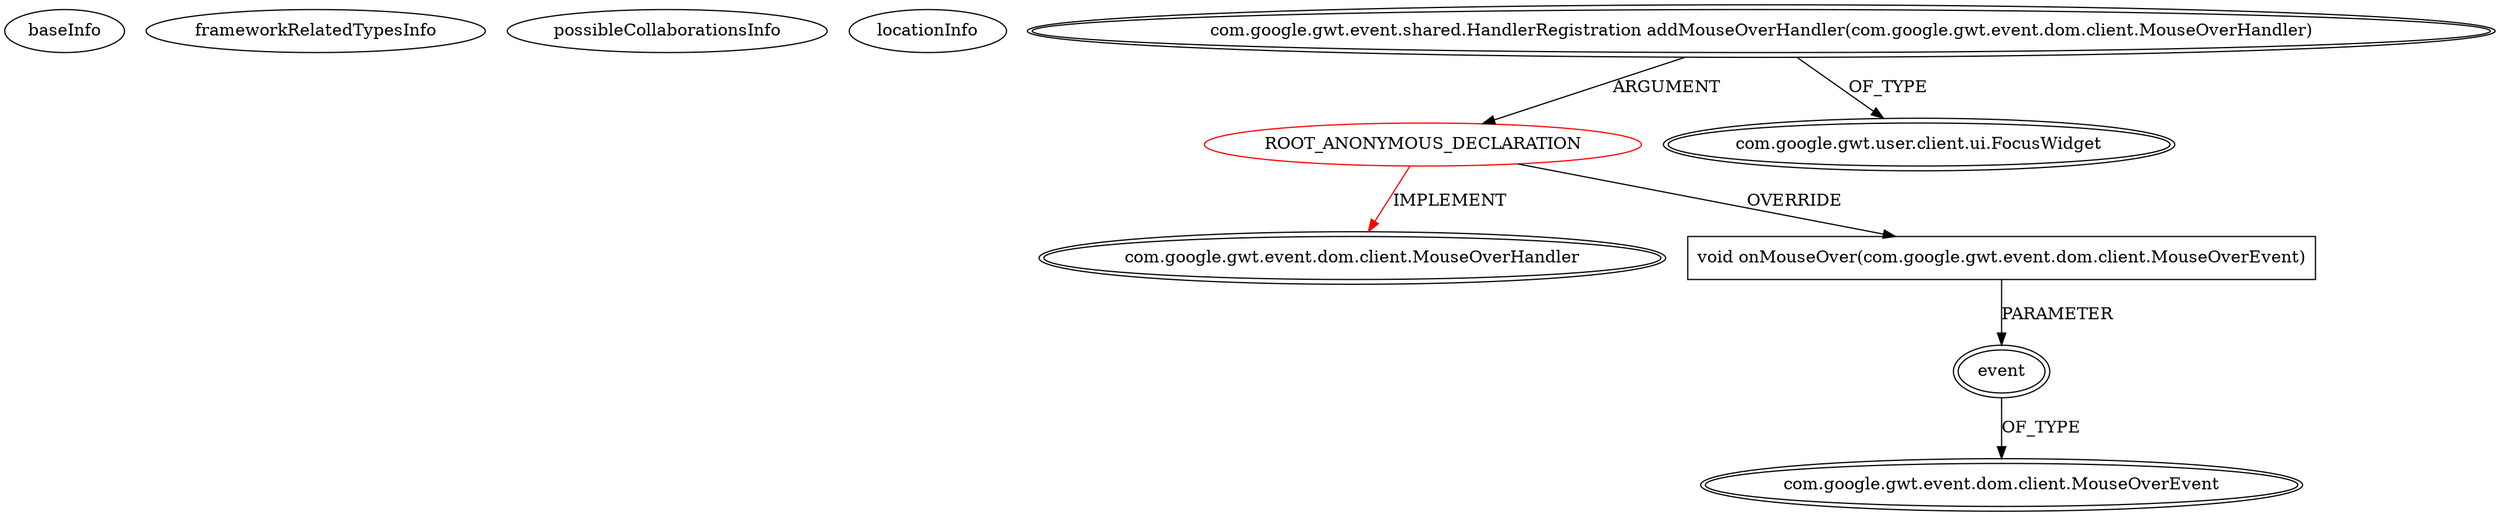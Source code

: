 digraph {
baseInfo[graphId=3589,category="extension_graph",isAnonymous=true,possibleRelation=false]
frameworkRelatedTypesInfo[0="com.google.gwt.event.dom.client.MouseOverHandler"]
possibleCollaborationsInfo[]
locationInfo[projectName="lambourg-WebGallery",filePath="/lambourg-WebGallery/WebGallery-master/client/src/com/lambourg/webgallery/client/widgets/TitleBarIcon.java",contextSignature="void TitleBarIcon(com.google.gwt.resources.client.ImageResource,com.google.gwt.resources.client.ImageResource)",graphId="3589"]
0[label="ROOT_ANONYMOUS_DECLARATION",vertexType="ROOT_ANONYMOUS_DECLARATION",isFrameworkType=false,color=red]
1[label="com.google.gwt.event.dom.client.MouseOverHandler",vertexType="FRAMEWORK_INTERFACE_TYPE",isFrameworkType=true,peripheries=2]
2[label="com.google.gwt.event.shared.HandlerRegistration addMouseOverHandler(com.google.gwt.event.dom.client.MouseOverHandler)",vertexType="OUTSIDE_CALL",isFrameworkType=true,peripheries=2]
3[label="com.google.gwt.user.client.ui.FocusWidget",vertexType="FRAMEWORK_CLASS_TYPE",isFrameworkType=true,peripheries=2]
4[label="void onMouseOver(com.google.gwt.event.dom.client.MouseOverEvent)",vertexType="OVERRIDING_METHOD_DECLARATION",isFrameworkType=false,shape=box]
5[label="event",vertexType="PARAMETER_DECLARATION",isFrameworkType=true,peripheries=2]
6[label="com.google.gwt.event.dom.client.MouseOverEvent",vertexType="FRAMEWORK_CLASS_TYPE",isFrameworkType=true,peripheries=2]
0->1[label="IMPLEMENT",color=red]
2->0[label="ARGUMENT"]
2->3[label="OF_TYPE"]
0->4[label="OVERRIDE"]
5->6[label="OF_TYPE"]
4->5[label="PARAMETER"]
}
